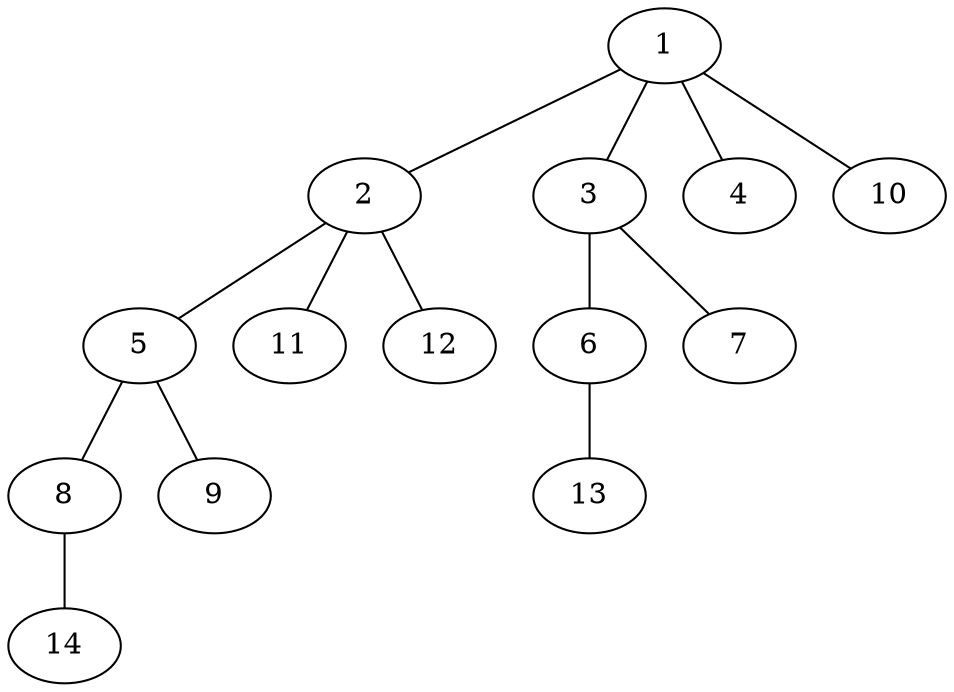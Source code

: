 graph molecule_3771 {
	1	 [chem=C];
	2	 [chem=C];
	1 -- 2	 [valence=1];
	3	 [chem=C];
	1 -- 3	 [valence=1];
	4	 [chem=Cl];
	1 -- 4	 [valence=1];
	10	 [chem=H];
	1 -- 10	 [valence=1];
	5	 [chem=C];
	2 -- 5	 [valence=1];
	11	 [chem=H];
	2 -- 11	 [valence=1];
	12	 [chem=H];
	2 -- 12	 [valence=1];
	6	 [chem=O];
	3 -- 6	 [valence=1];
	7	 [chem=O];
	3 -- 7	 [valence=2];
	8	 [chem=O];
	5 -- 8	 [valence=1];
	9	 [chem=O];
	5 -- 9	 [valence=2];
	13	 [chem=H];
	6 -- 13	 [valence=1];
	14	 [chem=H];
	8 -- 14	 [valence=1];
}
